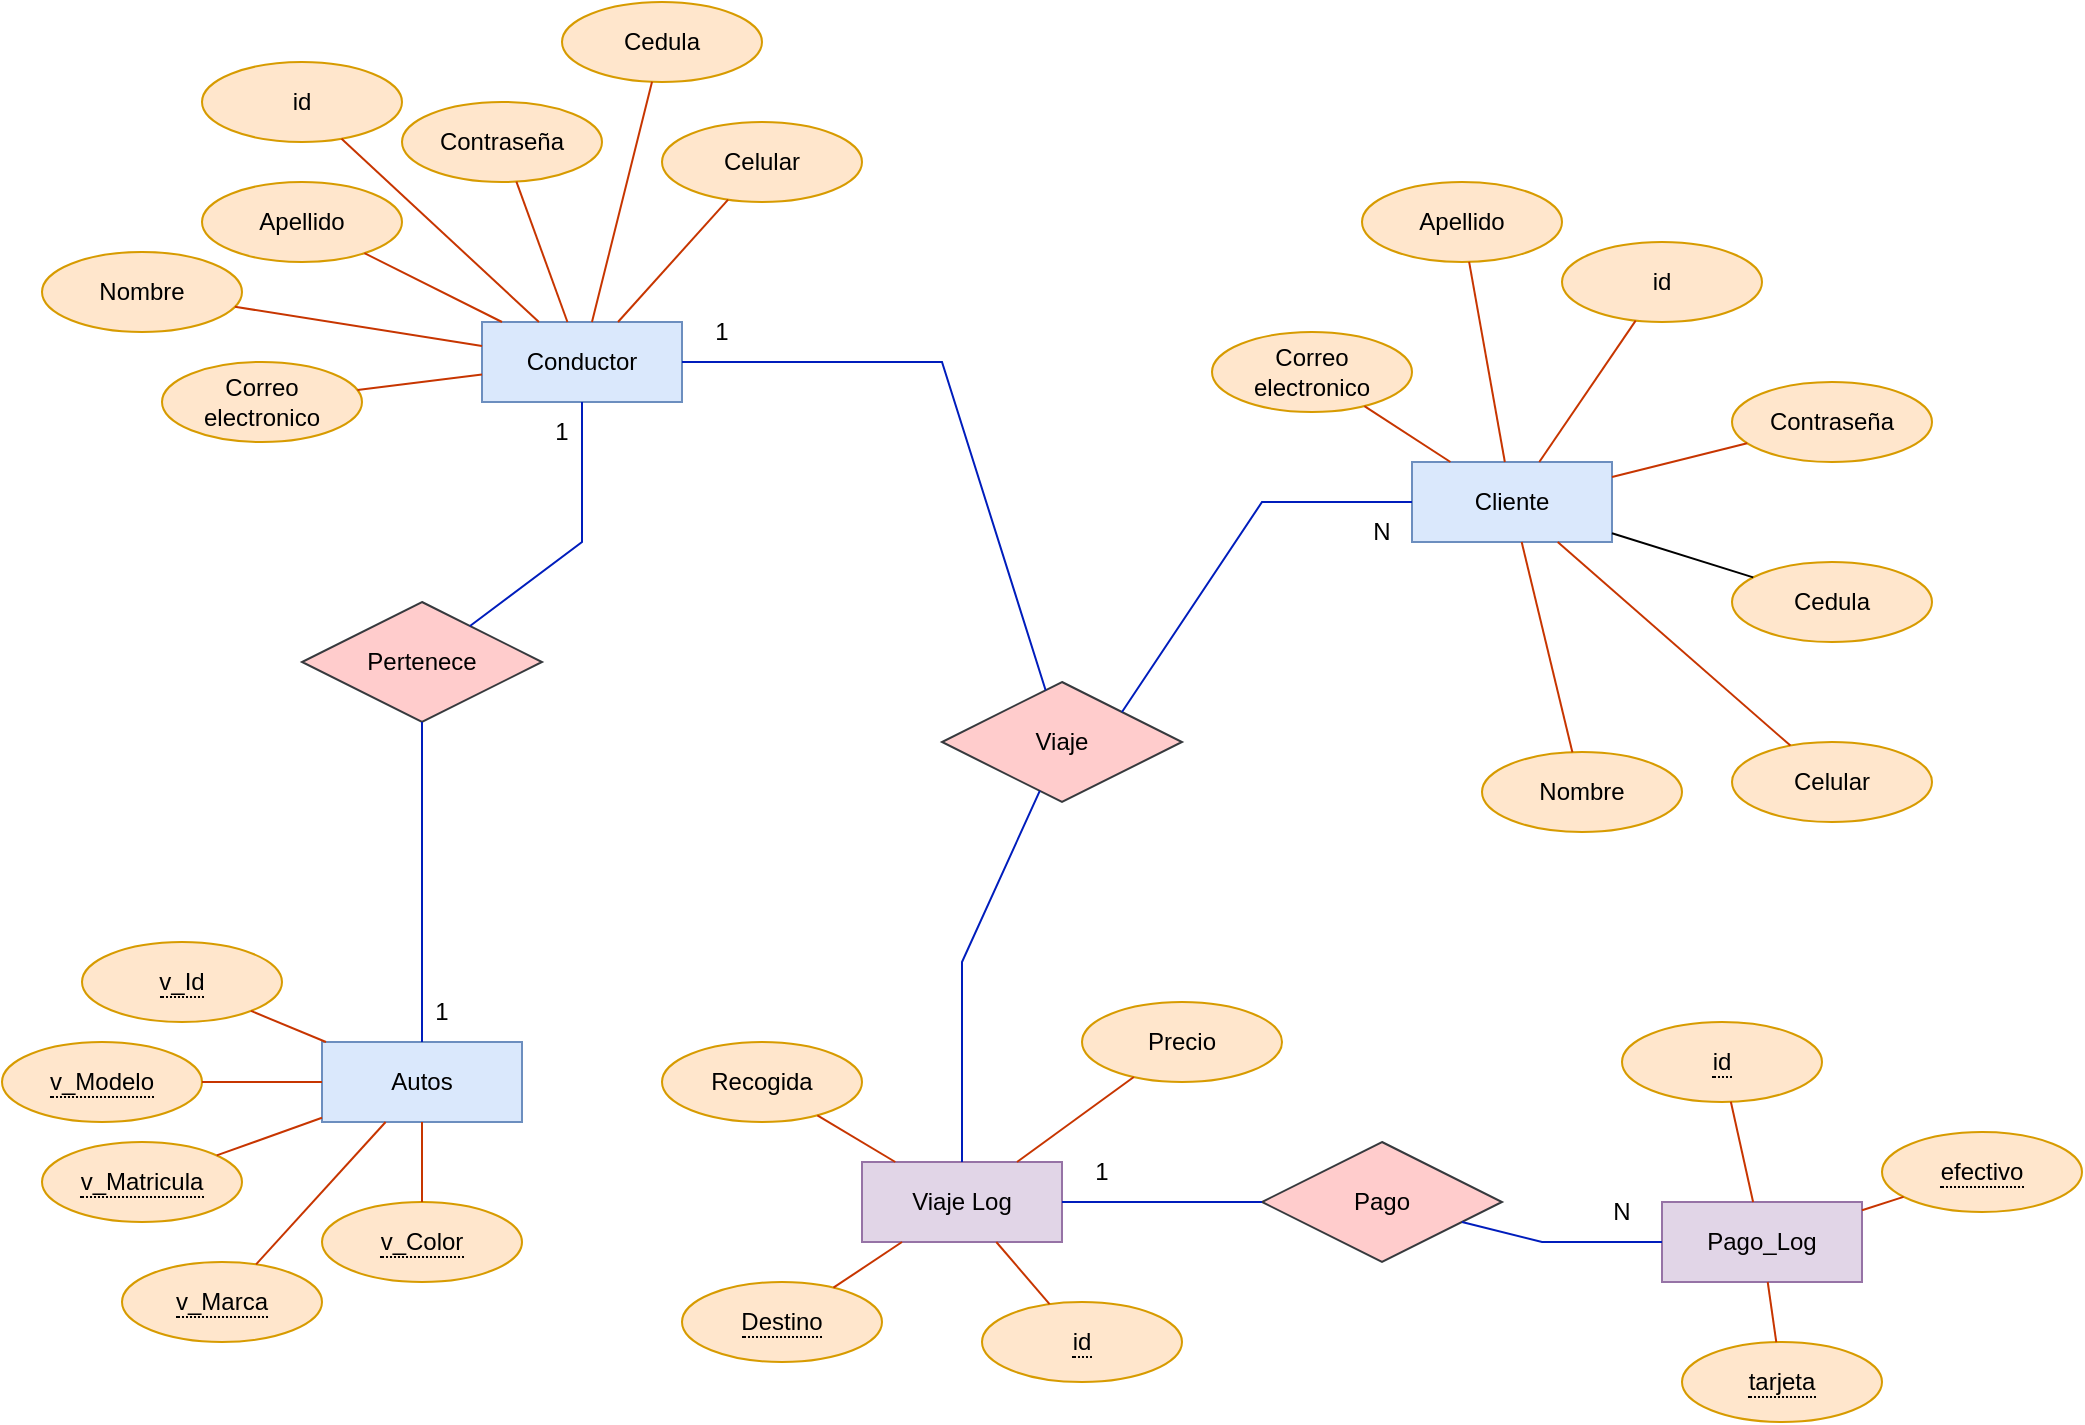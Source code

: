 <mxfile version="20.3.3" type="github">
  <diagram id="R2lEEEUBdFMjLlhIrx00" name="Page-1">
    <mxGraphModel dx="1422" dy="754" grid="1" gridSize="10" guides="1" tooltips="1" connect="1" arrows="1" fold="1" page="1" pageScale="1" pageWidth="1100" pageHeight="850" math="0" shadow="0" extFonts="Permanent Marker^https://fonts.googleapis.com/css?family=Permanent+Marker">
      <root>
        <mxCell id="0" />
        <mxCell id="1" parent="0" />
        <mxCell id="xpPdQDsaQZ1dFEb4zOSW-1" value="Conductor" style="whiteSpace=wrap;html=1;align=center;fillColor=#dae8fc;strokeColor=#6c8ebf;" vertex="1" parent="1">
          <mxGeometry x="250" y="170" width="100" height="40" as="geometry" />
        </mxCell>
        <mxCell id="xpPdQDsaQZ1dFEb4zOSW-3" value="Apellido" style="ellipse;whiteSpace=wrap;html=1;align=center;fillColor=#ffe6cc;strokeColor=#d79b00;" vertex="1" parent="1">
          <mxGeometry x="110" y="100" width="100" height="40" as="geometry" />
        </mxCell>
        <mxCell id="xpPdQDsaQZ1dFEb4zOSW-4" value="Nombre" style="ellipse;whiteSpace=wrap;html=1;align=center;fillColor=#ffe6cc;strokeColor=#d79b00;" vertex="1" parent="1">
          <mxGeometry x="30" y="135" width="100" height="40" as="geometry" />
        </mxCell>
        <mxCell id="xpPdQDsaQZ1dFEb4zOSW-5" value="id" style="ellipse;whiteSpace=wrap;html=1;align=center;fillColor=#ffe6cc;strokeColor=#d79b00;" vertex="1" parent="1">
          <mxGeometry x="110" y="40" width="100" height="40" as="geometry" />
        </mxCell>
        <mxCell id="xpPdQDsaQZ1dFEb4zOSW-6" value="Cedula" style="ellipse;whiteSpace=wrap;html=1;align=center;fillColor=#ffe6cc;strokeColor=#d79b00;" vertex="1" parent="1">
          <mxGeometry x="290" y="10" width="100" height="40" as="geometry" />
        </mxCell>
        <mxCell id="xpPdQDsaQZ1dFEb4zOSW-7" value="Correo electronico" style="ellipse;whiteSpace=wrap;html=1;align=center;fillColor=#ffe6cc;strokeColor=#d79b00;" vertex="1" parent="1">
          <mxGeometry x="90" y="190" width="100" height="40" as="geometry" />
        </mxCell>
        <mxCell id="xpPdQDsaQZ1dFEb4zOSW-9" value="Contraseña" style="ellipse;whiteSpace=wrap;html=1;align=center;fillColor=#ffe6cc;strokeColor=#d79b00;" vertex="1" parent="1">
          <mxGeometry x="210" y="60" width="100" height="40" as="geometry" />
        </mxCell>
        <mxCell id="xpPdQDsaQZ1dFEb4zOSW-11" value="Celular" style="ellipse;whiteSpace=wrap;html=1;align=center;fillColor=#ffe6cc;strokeColor=#d79b00;" vertex="1" parent="1">
          <mxGeometry x="340" y="70" width="100" height="40" as="geometry" />
        </mxCell>
        <mxCell id="xpPdQDsaQZ1dFEb4zOSW-21" value="" style="endArrow=none;html=1;rounded=0;fillColor=#fa6800;strokeColor=#C73500;" edge="1" parent="1" source="xpPdQDsaQZ1dFEb4zOSW-1" target="xpPdQDsaQZ1dFEb4zOSW-5">
          <mxGeometry width="50" height="50" relative="1" as="geometry">
            <mxPoint x="480" y="440" as="sourcePoint" />
            <mxPoint x="530" y="390" as="targetPoint" />
          </mxGeometry>
        </mxCell>
        <mxCell id="xpPdQDsaQZ1dFEb4zOSW-22" value="" style="endArrow=none;html=1;rounded=0;fillColor=#fa6800;strokeColor=#C73500;" edge="1" parent="1" source="xpPdQDsaQZ1dFEb4zOSW-1" target="xpPdQDsaQZ1dFEb4zOSW-6">
          <mxGeometry width="50" height="50" relative="1" as="geometry">
            <mxPoint x="310" y="180" as="sourcePoint" />
            <mxPoint x="310" y="110" as="targetPoint" />
            <Array as="points" />
          </mxGeometry>
        </mxCell>
        <mxCell id="xpPdQDsaQZ1dFEb4zOSW-23" value="" style="endArrow=none;html=1;rounded=0;fillColor=#fa6800;strokeColor=#C73500;" edge="1" parent="1" source="xpPdQDsaQZ1dFEb4zOSW-1" target="xpPdQDsaQZ1dFEb4zOSW-9">
          <mxGeometry width="50" height="50" relative="1" as="geometry">
            <mxPoint x="360" y="180" as="sourcePoint" />
            <mxPoint x="411.43" y="128.57" as="targetPoint" />
            <Array as="points" />
          </mxGeometry>
        </mxCell>
        <mxCell id="xpPdQDsaQZ1dFEb4zOSW-24" value="" style="endArrow=none;html=1;rounded=0;fillColor=#fa6800;strokeColor=#C73500;" edge="1" parent="1" source="xpPdQDsaQZ1dFEb4zOSW-1" target="xpPdQDsaQZ1dFEb4zOSW-11">
          <mxGeometry width="50" height="50" relative="1" as="geometry">
            <mxPoint x="360" y="184.615" as="sourcePoint" />
            <mxPoint x="440" y="160" as="targetPoint" />
            <Array as="points" />
          </mxGeometry>
        </mxCell>
        <mxCell id="xpPdQDsaQZ1dFEb4zOSW-25" value="" style="endArrow=none;html=1;rounded=0;fillColor=#fa6800;strokeColor=#C73500;" edge="1" parent="1" source="xpPdQDsaQZ1dFEb4zOSW-1" target="xpPdQDsaQZ1dFEb4zOSW-7">
          <mxGeometry width="50" height="50" relative="1" as="geometry">
            <mxPoint x="360" y="208.824" as="sourcePoint" />
            <mxPoint x="434.254" y="221.927" as="targetPoint" />
            <Array as="points" />
          </mxGeometry>
        </mxCell>
        <mxCell id="xpPdQDsaQZ1dFEb4zOSW-27" value="" style="endArrow=none;html=1;rounded=0;fillColor=#fa6800;strokeColor=#C73500;" edge="1" parent="1" source="xpPdQDsaQZ1dFEb4zOSW-1" target="xpPdQDsaQZ1dFEb4zOSW-4">
          <mxGeometry width="50" height="50" relative="1" as="geometry">
            <mxPoint x="260" y="217.647" as="sourcePoint" />
            <mxPoint x="177.492" y="246.768" as="targetPoint" />
            <Array as="points" />
          </mxGeometry>
        </mxCell>
        <mxCell id="xpPdQDsaQZ1dFEb4zOSW-28" value="" style="endArrow=none;html=1;rounded=0;fillColor=#fa6800;strokeColor=#C73500;" edge="1" parent="1" source="xpPdQDsaQZ1dFEb4zOSW-1" target="xpPdQDsaQZ1dFEb4zOSW-3">
          <mxGeometry width="50" height="50" relative="1" as="geometry">
            <mxPoint x="260" y="197.059" as="sourcePoint" />
            <mxPoint x="189.468" y="192.91" as="targetPoint" />
            <Array as="points" />
          </mxGeometry>
        </mxCell>
        <mxCell id="xpPdQDsaQZ1dFEb4zOSW-29" value="Cliente" style="whiteSpace=wrap;html=1;align=center;fillColor=#dae8fc;strokeColor=#6c8ebf;" vertex="1" parent="1">
          <mxGeometry x="715" y="240" width="100" height="40" as="geometry" />
        </mxCell>
        <mxCell id="xpPdQDsaQZ1dFEb4zOSW-30" value="Apellido" style="ellipse;whiteSpace=wrap;html=1;align=center;fillColor=#ffe6cc;strokeColor=#d79b00;" vertex="1" parent="1">
          <mxGeometry x="690" y="100" width="100" height="40" as="geometry" />
        </mxCell>
        <mxCell id="xpPdQDsaQZ1dFEb4zOSW-32" value="Nombre" style="ellipse;whiteSpace=wrap;html=1;align=center;fillColor=#ffe6cc;strokeColor=#d79b00;" vertex="1" parent="1">
          <mxGeometry x="750" y="385" width="100" height="40" as="geometry" />
        </mxCell>
        <mxCell id="xpPdQDsaQZ1dFEb4zOSW-33" value="id" style="ellipse;whiteSpace=wrap;html=1;align=center;fillColor=#ffe6cc;strokeColor=#d79b00;" vertex="1" parent="1">
          <mxGeometry x="790" y="130" width="100" height="40" as="geometry" />
        </mxCell>
        <mxCell id="xpPdQDsaQZ1dFEb4zOSW-34" value="Cedula" style="ellipse;whiteSpace=wrap;html=1;align=center;fillColor=#ffe6cc;strokeColor=#d79b00;" vertex="1" parent="1">
          <mxGeometry x="875" y="290" width="100" height="40" as="geometry" />
        </mxCell>
        <mxCell id="xpPdQDsaQZ1dFEb4zOSW-35" value="Correo electronico" style="ellipse;whiteSpace=wrap;html=1;align=center;fillColor=#ffe6cc;strokeColor=#d79b00;" vertex="1" parent="1">
          <mxGeometry x="615" y="175" width="100" height="40" as="geometry" />
        </mxCell>
        <mxCell id="xpPdQDsaQZ1dFEb4zOSW-36" value="Contraseña" style="ellipse;whiteSpace=wrap;html=1;align=center;fillColor=#ffe6cc;strokeColor=#d79b00;" vertex="1" parent="1">
          <mxGeometry x="875" y="200" width="100" height="40" as="geometry" />
        </mxCell>
        <mxCell id="xpPdQDsaQZ1dFEb4zOSW-37" value="Celular" style="ellipse;whiteSpace=wrap;html=1;align=center;fillColor=#ffe6cc;strokeColor=#d79b00;" vertex="1" parent="1">
          <mxGeometry x="875" y="380" width="100" height="40" as="geometry" />
        </mxCell>
        <mxCell id="xpPdQDsaQZ1dFEb4zOSW-38" value="" style="endArrow=none;html=1;rounded=0;fillColor=#fa6800;strokeColor=#C73500;" edge="1" parent="1" source="xpPdQDsaQZ1dFEb4zOSW-29" target="xpPdQDsaQZ1dFEb4zOSW-33">
          <mxGeometry width="50" height="50" relative="1" as="geometry">
            <mxPoint x="935" y="520" as="sourcePoint" />
            <mxPoint x="985" y="470" as="targetPoint" />
          </mxGeometry>
        </mxCell>
        <mxCell id="xpPdQDsaQZ1dFEb4zOSW-39" value="" style="endArrow=none;html=1;rounded=0;" edge="1" parent="1" source="xpPdQDsaQZ1dFEb4zOSW-29" target="xpPdQDsaQZ1dFEb4zOSW-34">
          <mxGeometry width="50" height="50" relative="1" as="geometry">
            <mxPoint x="765" y="260" as="sourcePoint" />
            <mxPoint x="765" y="190" as="targetPoint" />
            <Array as="points" />
          </mxGeometry>
        </mxCell>
        <mxCell id="xpPdQDsaQZ1dFEb4zOSW-40" value="" style="endArrow=none;html=1;rounded=0;fillColor=#fa6800;strokeColor=#C73500;" edge="1" parent="1" source="xpPdQDsaQZ1dFEb4zOSW-29" target="xpPdQDsaQZ1dFEb4zOSW-36">
          <mxGeometry width="50" height="50" relative="1" as="geometry">
            <mxPoint x="815" y="260" as="sourcePoint" />
            <mxPoint x="866.43" y="208.57" as="targetPoint" />
            <Array as="points" />
          </mxGeometry>
        </mxCell>
        <mxCell id="xpPdQDsaQZ1dFEb4zOSW-41" value="" style="endArrow=none;html=1;rounded=0;fillColor=#fa6800;strokeColor=#C73500;" edge="1" parent="1" source="xpPdQDsaQZ1dFEb4zOSW-29" target="xpPdQDsaQZ1dFEb4zOSW-37">
          <mxGeometry width="50" height="50" relative="1" as="geometry">
            <mxPoint x="815" y="264.615" as="sourcePoint" />
            <mxPoint x="895" y="240" as="targetPoint" />
            <Array as="points" />
          </mxGeometry>
        </mxCell>
        <mxCell id="xpPdQDsaQZ1dFEb4zOSW-42" value="" style="endArrow=none;html=1;rounded=0;fillColor=#fa6800;strokeColor=#C73500;" edge="1" parent="1" source="xpPdQDsaQZ1dFEb4zOSW-29" target="xpPdQDsaQZ1dFEb4zOSW-35">
          <mxGeometry width="50" height="50" relative="1" as="geometry">
            <mxPoint x="815" y="288.824" as="sourcePoint" />
            <mxPoint x="889.254" y="301.927" as="targetPoint" />
            <Array as="points" />
          </mxGeometry>
        </mxCell>
        <mxCell id="xpPdQDsaQZ1dFEb4zOSW-43" value="" style="endArrow=none;html=1;rounded=0;fillColor=#fa6800;strokeColor=#C73500;" edge="1" parent="1" source="xpPdQDsaQZ1dFEb4zOSW-29" target="xpPdQDsaQZ1dFEb4zOSW-30">
          <mxGeometry width="50" height="50" relative="1" as="geometry">
            <mxPoint x="748.333" y="300" as="sourcePoint" />
            <mxPoint x="680.811" y="381.026" as="targetPoint" />
            <Array as="points" />
          </mxGeometry>
        </mxCell>
        <mxCell id="xpPdQDsaQZ1dFEb4zOSW-44" value="" style="endArrow=none;html=1;rounded=0;fillColor=#fa6800;strokeColor=#C73500;" edge="1" parent="1" source="xpPdQDsaQZ1dFEb4zOSW-29" target="xpPdQDsaQZ1dFEb4zOSW-32">
          <mxGeometry width="50" height="50" relative="1" as="geometry">
            <mxPoint x="715" y="297.647" as="sourcePoint" />
            <mxPoint x="632.492" y="326.768" as="targetPoint" />
            <Array as="points" />
          </mxGeometry>
        </mxCell>
        <mxCell id="xpPdQDsaQZ1dFEb4zOSW-46" style="edgeStyle=orthogonalEdgeStyle;rounded=0;orthogonalLoop=1;jettySize=auto;html=1;exitX=0.5;exitY=1;exitDx=0;exitDy=0;" edge="1" parent="1">
          <mxGeometry relative="1" as="geometry">
            <mxPoint x="665" y="200" as="sourcePoint" />
            <mxPoint x="665" y="200" as="targetPoint" />
          </mxGeometry>
        </mxCell>
        <mxCell id="xpPdQDsaQZ1dFEb4zOSW-50" value="Autos" style="whiteSpace=wrap;html=1;align=center;fillColor=#dae8fc;strokeColor=#6c8ebf;" vertex="1" parent="1">
          <mxGeometry x="170" y="530" width="100" height="40" as="geometry" />
        </mxCell>
        <mxCell id="xpPdQDsaQZ1dFEb4zOSW-54" value="&lt;span style=&quot;border-bottom: 1px dotted&quot;&gt;v_Marca&lt;br&gt;&lt;/span&gt;" style="ellipse;whiteSpace=wrap;html=1;align=center;fillColor=#ffe6cc;strokeColor=#d79b00;" vertex="1" parent="1">
          <mxGeometry x="70" y="640" width="100" height="40" as="geometry" />
        </mxCell>
        <mxCell id="xpPdQDsaQZ1dFEb4zOSW-55" value="&lt;span style=&quot;border-bottom: 1px dotted&quot;&gt;v_Matricula&lt;br&gt;&lt;/span&gt;" style="ellipse;whiteSpace=wrap;html=1;align=center;fillColor=#ffe6cc;strokeColor=#d79b00;" vertex="1" parent="1">
          <mxGeometry x="30" y="580" width="100" height="40" as="geometry" />
        </mxCell>
        <mxCell id="xpPdQDsaQZ1dFEb4zOSW-56" value="&lt;span style=&quot;border-bottom: 1px dotted&quot;&gt;v_Color&lt;br&gt;&lt;/span&gt;" style="ellipse;whiteSpace=wrap;html=1;align=center;fillColor=#ffe6cc;strokeColor=#d79b00;" vertex="1" parent="1">
          <mxGeometry x="170" y="610" width="100" height="40" as="geometry" />
        </mxCell>
        <mxCell id="xpPdQDsaQZ1dFEb4zOSW-57" value="&lt;span style=&quot;border-bottom: 1px dotted&quot;&gt;v_Modelo&lt;br&gt;&lt;/span&gt;" style="ellipse;whiteSpace=wrap;html=1;align=center;fillColor=#ffe6cc;strokeColor=#d79b00;" vertex="1" parent="1">
          <mxGeometry x="10" y="530" width="100" height="40" as="geometry" />
        </mxCell>
        <mxCell id="xpPdQDsaQZ1dFEb4zOSW-58" value="&lt;span style=&quot;border-bottom: 1px dotted&quot;&gt;v_Id&lt;br&gt;&lt;/span&gt;" style="ellipse;whiteSpace=wrap;html=1;align=center;fillColor=#ffe6cc;strokeColor=#d79b00;" vertex="1" parent="1">
          <mxGeometry x="50" y="480" width="100" height="40" as="geometry" />
        </mxCell>
        <mxCell id="xpPdQDsaQZ1dFEb4zOSW-61" value="" style="endArrow=none;html=1;rounded=0;fillColor=#fa6800;strokeColor=#C73500;" edge="1" parent="1" source="xpPdQDsaQZ1dFEb4zOSW-58" target="xpPdQDsaQZ1dFEb4zOSW-50">
          <mxGeometry width="50" height="50" relative="1" as="geometry">
            <mxPoint x="520" y="400" as="sourcePoint" />
            <mxPoint x="570" y="350" as="targetPoint" />
          </mxGeometry>
        </mxCell>
        <mxCell id="xpPdQDsaQZ1dFEb4zOSW-62" value="" style="endArrow=none;html=1;rounded=0;fillColor=#fa6800;strokeColor=#C73500;" edge="1" parent="1" source="xpPdQDsaQZ1dFEb4zOSW-57" target="xpPdQDsaQZ1dFEb4zOSW-50">
          <mxGeometry width="50" height="50" relative="1" as="geometry">
            <mxPoint x="117.552" y="546.182" as="sourcePoint" />
            <mxPoint x="170" y="553.333" as="targetPoint" />
          </mxGeometry>
        </mxCell>
        <mxCell id="xpPdQDsaQZ1dFEb4zOSW-63" value="" style="endArrow=none;html=1;rounded=0;fillColor=#fa6800;strokeColor=#C73500;" edge="1" parent="1" source="xpPdQDsaQZ1dFEb4zOSW-55" target="xpPdQDsaQZ1dFEb4zOSW-50">
          <mxGeometry width="50" height="50" relative="1" as="geometry">
            <mxPoint x="121.068" y="588.592" as="sourcePoint" />
            <mxPoint x="170" y="574.286" as="targetPoint" />
          </mxGeometry>
        </mxCell>
        <mxCell id="xpPdQDsaQZ1dFEb4zOSW-64" value="" style="endArrow=none;html=1;rounded=0;fillColor=#fa6800;strokeColor=#C73500;" edge="1" parent="1" source="xpPdQDsaQZ1dFEb4zOSW-54" target="xpPdQDsaQZ1dFEb4zOSW-50">
          <mxGeometry width="50" height="50" relative="1" as="geometry">
            <mxPoint x="148.57" y="631.43" as="sourcePoint" />
            <mxPoint x="200" y="580" as="targetPoint" />
          </mxGeometry>
        </mxCell>
        <mxCell id="xpPdQDsaQZ1dFEb4zOSW-65" value="" style="endArrow=none;html=1;rounded=0;fillColor=#fa6800;strokeColor=#C73500;" edge="1" parent="1" source="xpPdQDsaQZ1dFEb4zOSW-56" target="xpPdQDsaQZ1dFEb4zOSW-50">
          <mxGeometry width="50" height="50" relative="1" as="geometry">
            <mxPoint x="235.73" y="630.073" as="sourcePoint" />
            <mxPoint x="224.444" y="580" as="targetPoint" />
          </mxGeometry>
        </mxCell>
        <mxCell id="xpPdQDsaQZ1dFEb4zOSW-66" value="Pertenece" style="shape=rhombus;perimeter=rhombusPerimeter;whiteSpace=wrap;html=1;align=center;fillColor=#ffcccc;strokeColor=#36393d;" vertex="1" parent="1">
          <mxGeometry x="160" y="310" width="120" height="60" as="geometry" />
        </mxCell>
        <mxCell id="xpPdQDsaQZ1dFEb4zOSW-74" value="" style="endArrow=none;html=1;rounded=0;fillColor=#0050ef;strokeColor=#001DBC;" edge="1" parent="1" source="xpPdQDsaQZ1dFEb4zOSW-50" target="xpPdQDsaQZ1dFEb4zOSW-66">
          <mxGeometry width="50" height="50" relative="1" as="geometry">
            <mxPoint x="520" y="400" as="sourcePoint" />
            <mxPoint x="570" y="350" as="targetPoint" />
          </mxGeometry>
        </mxCell>
        <mxCell id="xpPdQDsaQZ1dFEb4zOSW-76" value="1" style="text;html=1;strokeColor=none;fillColor=none;align=center;verticalAlign=middle;whiteSpace=wrap;rounded=0;" vertex="1" parent="1">
          <mxGeometry x="200" y="500" width="60" height="30" as="geometry" />
        </mxCell>
        <mxCell id="xpPdQDsaQZ1dFEb4zOSW-77" value="" style="endArrow=none;html=1;rounded=0;fillColor=#0050ef;strokeColor=#001DBC;" edge="1" parent="1" source="xpPdQDsaQZ1dFEb4zOSW-66" target="xpPdQDsaQZ1dFEb4zOSW-1">
          <mxGeometry width="50" height="50" relative="1" as="geometry">
            <mxPoint x="220" y="310" as="sourcePoint" />
            <mxPoint x="220" y="160" as="targetPoint" />
            <Array as="points">
              <mxPoint x="300" y="280" />
            </Array>
          </mxGeometry>
        </mxCell>
        <mxCell id="xpPdQDsaQZ1dFEb4zOSW-78" value="1" style="text;html=1;strokeColor=none;fillColor=none;align=center;verticalAlign=middle;whiteSpace=wrap;rounded=0;" vertex="1" parent="1">
          <mxGeometry x="260" y="210" width="60" height="30" as="geometry" />
        </mxCell>
        <mxCell id="xpPdQDsaQZ1dFEb4zOSW-80" value="Pago_Log" style="whiteSpace=wrap;html=1;align=center;fillColor=#e1d5e7;strokeColor=#9673a6;" vertex="1" parent="1">
          <mxGeometry x="840" y="610" width="100" height="40" as="geometry" />
        </mxCell>
        <mxCell id="xpPdQDsaQZ1dFEb4zOSW-81" value="&lt;span style=&quot;border-bottom: 1px dotted&quot;&gt;id&lt;br&gt;&lt;/span&gt;" style="ellipse;whiteSpace=wrap;html=1;align=center;fillColor=#ffe6cc;strokeColor=#d79b00;" vertex="1" parent="1">
          <mxGeometry x="820" y="520" width="100" height="40" as="geometry" />
        </mxCell>
        <mxCell id="xpPdQDsaQZ1dFEb4zOSW-82" value="&lt;span style=&quot;border-bottom: 1px dotted&quot;&gt;efectivo&lt;br&gt;&lt;/span&gt;" style="ellipse;whiteSpace=wrap;html=1;align=center;fillColor=#ffe6cc;strokeColor=#d79b00;" vertex="1" parent="1">
          <mxGeometry x="950" y="575" width="100" height="40" as="geometry" />
        </mxCell>
        <mxCell id="xpPdQDsaQZ1dFEb4zOSW-83" value="&lt;span style=&quot;border-bottom: 1px dotted&quot;&gt;tarjeta&lt;br&gt;&lt;/span&gt;" style="ellipse;whiteSpace=wrap;html=1;align=center;fillColor=#ffe6cc;strokeColor=#d79b00;" vertex="1" parent="1">
          <mxGeometry x="850" y="680" width="100" height="40" as="geometry" />
        </mxCell>
        <mxCell id="xpPdQDsaQZ1dFEb4zOSW-85" value="" style="endArrow=none;html=1;rounded=0;fillColor=#fa6800;strokeColor=#C73500;" edge="1" parent="1" source="xpPdQDsaQZ1dFEb4zOSW-82" target="xpPdQDsaQZ1dFEb4zOSW-80">
          <mxGeometry width="50" height="50" relative="1" as="geometry">
            <mxPoint x="920" y="565" as="sourcePoint" />
            <mxPoint x="970" y="515" as="targetPoint" />
          </mxGeometry>
        </mxCell>
        <mxCell id="xpPdQDsaQZ1dFEb4zOSW-86" value="" style="endArrow=none;html=1;rounded=0;fillColor=#fa6800;strokeColor=#C73500;" edge="1" parent="1" source="xpPdQDsaQZ1dFEb4zOSW-80" target="xpPdQDsaQZ1dFEb4zOSW-81">
          <mxGeometry width="50" height="50" relative="1" as="geometry">
            <mxPoint x="870" y="505" as="sourcePoint" />
            <mxPoint x="920" y="455" as="targetPoint" />
          </mxGeometry>
        </mxCell>
        <mxCell id="xpPdQDsaQZ1dFEb4zOSW-87" value="Viaje" style="shape=rhombus;perimeter=rhombusPerimeter;whiteSpace=wrap;html=1;align=center;fillColor=#ffcccc;strokeColor=#36393d;" vertex="1" parent="1">
          <mxGeometry x="480" y="350" width="120" height="60" as="geometry" />
        </mxCell>
        <mxCell id="xpPdQDsaQZ1dFEb4zOSW-89" value="" style="endArrow=none;html=1;rounded=0;fillColor=#0050ef;strokeColor=#001DBC;" edge="1" parent="1" source="xpPdQDsaQZ1dFEb4zOSW-87" target="xpPdQDsaQZ1dFEb4zOSW-1">
          <mxGeometry width="50" height="50" relative="1" as="geometry">
            <mxPoint x="520" y="400" as="sourcePoint" />
            <mxPoint x="570" y="350" as="targetPoint" />
            <Array as="points">
              <mxPoint x="480" y="190" />
            </Array>
          </mxGeometry>
        </mxCell>
        <mxCell id="xpPdQDsaQZ1dFEb4zOSW-90" value="" style="endArrow=none;html=1;rounded=0;exitX=1;exitY=0;exitDx=0;exitDy=0;fillColor=#0050ef;strokeColor=#001DBC;" edge="1" parent="1" source="xpPdQDsaQZ1dFEb4zOSW-87" target="xpPdQDsaQZ1dFEb4zOSW-29">
          <mxGeometry width="50" height="50" relative="1" as="geometry">
            <mxPoint x="520" y="400" as="sourcePoint" />
            <mxPoint x="570" y="350" as="targetPoint" />
            <Array as="points">
              <mxPoint x="640" y="260" />
            </Array>
          </mxGeometry>
        </mxCell>
        <mxCell id="xpPdQDsaQZ1dFEb4zOSW-91" value="Viaje Log" style="whiteSpace=wrap;html=1;align=center;fillColor=#e1d5e7;strokeColor=#9673a6;" vertex="1" parent="1">
          <mxGeometry x="440" y="590" width="100" height="40" as="geometry" />
        </mxCell>
        <mxCell id="xpPdQDsaQZ1dFEb4zOSW-92" value="Recogida" style="ellipse;whiteSpace=wrap;html=1;align=center;fillColor=#ffe6cc;strokeColor=#d79b00;" vertex="1" parent="1">
          <mxGeometry x="340" y="530" width="100" height="40" as="geometry" />
        </mxCell>
        <mxCell id="xpPdQDsaQZ1dFEb4zOSW-93" value="&lt;span style=&quot;border-bottom: 1px dotted&quot;&gt;Destino&lt;/span&gt;" style="ellipse;whiteSpace=wrap;html=1;align=center;fillColor=#ffe6cc;strokeColor=#d79b00;" vertex="1" parent="1">
          <mxGeometry x="350" y="650" width="100" height="40" as="geometry" />
        </mxCell>
        <mxCell id="xpPdQDsaQZ1dFEb4zOSW-94" value="Precio" style="ellipse;whiteSpace=wrap;html=1;align=center;fillColor=#ffe6cc;strokeColor=#d79b00;" vertex="1" parent="1">
          <mxGeometry x="550" y="510" width="100" height="40" as="geometry" />
        </mxCell>
        <mxCell id="xpPdQDsaQZ1dFEb4zOSW-95" value="" style="endArrow=none;html=1;rounded=0;fillColor=#fa6800;strokeColor=#C73500;" edge="1" parent="1" source="xpPdQDsaQZ1dFEb4zOSW-94" target="xpPdQDsaQZ1dFEb4zOSW-91">
          <mxGeometry width="50" height="50" relative="1" as="geometry">
            <mxPoint x="470" y="400" as="sourcePoint" />
            <mxPoint x="520" y="350" as="targetPoint" />
          </mxGeometry>
        </mxCell>
        <mxCell id="xpPdQDsaQZ1dFEb4zOSW-96" value="" style="endArrow=none;html=1;rounded=0;fillColor=#fa6800;strokeColor=#C73500;" edge="1" parent="1" source="xpPdQDsaQZ1dFEb4zOSW-92" target="xpPdQDsaQZ1dFEb4zOSW-91">
          <mxGeometry width="50" height="50" relative="1" as="geometry">
            <mxPoint x="470" y="400" as="sourcePoint" />
            <mxPoint x="520" y="350" as="targetPoint" />
          </mxGeometry>
        </mxCell>
        <mxCell id="xpPdQDsaQZ1dFEb4zOSW-97" value="" style="endArrow=none;html=1;rounded=0;fillColor=#fa6800;strokeColor=#C73500;" edge="1" parent="1" source="xpPdQDsaQZ1dFEb4zOSW-93" target="xpPdQDsaQZ1dFEb4zOSW-91">
          <mxGeometry width="50" height="50" relative="1" as="geometry">
            <mxPoint x="470" y="400" as="sourcePoint" />
            <mxPoint x="520" y="350" as="targetPoint" />
          </mxGeometry>
        </mxCell>
        <mxCell id="xpPdQDsaQZ1dFEb4zOSW-98" value="" style="endArrow=none;html=1;rounded=0;fillColor=#0050ef;strokeColor=#001DBC;" edge="1" parent="1" source="xpPdQDsaQZ1dFEb4zOSW-91" target="xpPdQDsaQZ1dFEb4zOSW-87">
          <mxGeometry width="50" height="50" relative="1" as="geometry">
            <mxPoint x="520" y="400" as="sourcePoint" />
            <mxPoint x="570" y="350" as="targetPoint" />
            <Array as="points">
              <mxPoint x="490" y="490" />
            </Array>
          </mxGeometry>
        </mxCell>
        <mxCell id="xpPdQDsaQZ1dFEb4zOSW-99" value="&lt;span style=&quot;border-bottom: 1px dotted&quot;&gt;id&lt;br&gt;&lt;/span&gt;" style="ellipse;whiteSpace=wrap;html=1;align=center;fillColor=#ffe6cc;strokeColor=#d79b00;" vertex="1" parent="1">
          <mxGeometry x="500" y="660" width="100" height="40" as="geometry" />
        </mxCell>
        <mxCell id="xpPdQDsaQZ1dFEb4zOSW-100" value="" style="endArrow=none;html=1;rounded=0;fillColor=#fa6800;strokeColor=#C73500;" edge="1" parent="1" source="xpPdQDsaQZ1dFEb4zOSW-91" target="xpPdQDsaQZ1dFEb4zOSW-99">
          <mxGeometry width="50" height="50" relative="1" as="geometry">
            <mxPoint x="470" y="400" as="sourcePoint" />
            <mxPoint x="520" y="350" as="targetPoint" />
          </mxGeometry>
        </mxCell>
        <mxCell id="xpPdQDsaQZ1dFEb4zOSW-104" value="Pago" style="shape=rhombus;perimeter=rhombusPerimeter;whiteSpace=wrap;html=1;align=center;fillColor=#ffcccc;strokeColor=#36393d;" vertex="1" parent="1">
          <mxGeometry x="640" y="580" width="120" height="60" as="geometry" />
        </mxCell>
        <mxCell id="xpPdQDsaQZ1dFEb4zOSW-105" value="" style="endArrow=none;html=1;rounded=0;fillColor=#0050ef;strokeColor=#001DBC;" edge="1" parent="1" source="xpPdQDsaQZ1dFEb4zOSW-91" target="xpPdQDsaQZ1dFEb4zOSW-104">
          <mxGeometry width="50" height="50" relative="1" as="geometry">
            <mxPoint x="520" y="400" as="sourcePoint" />
            <mxPoint x="570" y="350" as="targetPoint" />
          </mxGeometry>
        </mxCell>
        <mxCell id="xpPdQDsaQZ1dFEb4zOSW-106" value="" style="endArrow=none;html=1;rounded=0;fillColor=#0050ef;strokeColor=#001DBC;" edge="1" parent="1" source="xpPdQDsaQZ1dFEb4zOSW-104" target="xpPdQDsaQZ1dFEb4zOSW-80">
          <mxGeometry width="50" height="50" relative="1" as="geometry">
            <mxPoint x="520" y="400" as="sourcePoint" />
            <mxPoint x="570" y="350" as="targetPoint" />
            <Array as="points">
              <mxPoint x="780" y="630" />
            </Array>
          </mxGeometry>
        </mxCell>
        <mxCell id="xpPdQDsaQZ1dFEb4zOSW-107" value="N" style="text;html=1;strokeColor=none;fillColor=none;align=center;verticalAlign=middle;whiteSpace=wrap;rounded=0;" vertex="1" parent="1">
          <mxGeometry x="790" y="600" width="60" height="30" as="geometry" />
        </mxCell>
        <mxCell id="xpPdQDsaQZ1dFEb4zOSW-108" value="1" style="text;html=1;strokeColor=none;fillColor=none;align=center;verticalAlign=middle;whiteSpace=wrap;rounded=0;" vertex="1" parent="1">
          <mxGeometry x="530" y="580" width="60" height="30" as="geometry" />
        </mxCell>
        <mxCell id="xpPdQDsaQZ1dFEb4zOSW-110" value="1" style="text;html=1;strokeColor=none;fillColor=none;align=center;verticalAlign=middle;whiteSpace=wrap;rounded=0;" vertex="1" parent="1">
          <mxGeometry x="340" y="160" width="60" height="30" as="geometry" />
        </mxCell>
        <mxCell id="xpPdQDsaQZ1dFEb4zOSW-111" value="N" style="text;html=1;strokeColor=none;fillColor=none;align=center;verticalAlign=middle;whiteSpace=wrap;rounded=0;" vertex="1" parent="1">
          <mxGeometry x="670" y="260" width="60" height="30" as="geometry" />
        </mxCell>
        <mxCell id="xpPdQDsaQZ1dFEb4zOSW-114" value="" style="endArrow=none;html=1;rounded=0;fillColor=#fa6800;strokeColor=#C73500;" edge="1" parent="1" source="xpPdQDsaQZ1dFEb4zOSW-80" target="xpPdQDsaQZ1dFEb4zOSW-83">
          <mxGeometry width="50" height="50" relative="1" as="geometry">
            <mxPoint x="510" y="410" as="sourcePoint" />
            <mxPoint x="560" y="360" as="targetPoint" />
          </mxGeometry>
        </mxCell>
      </root>
    </mxGraphModel>
  </diagram>
</mxfile>

